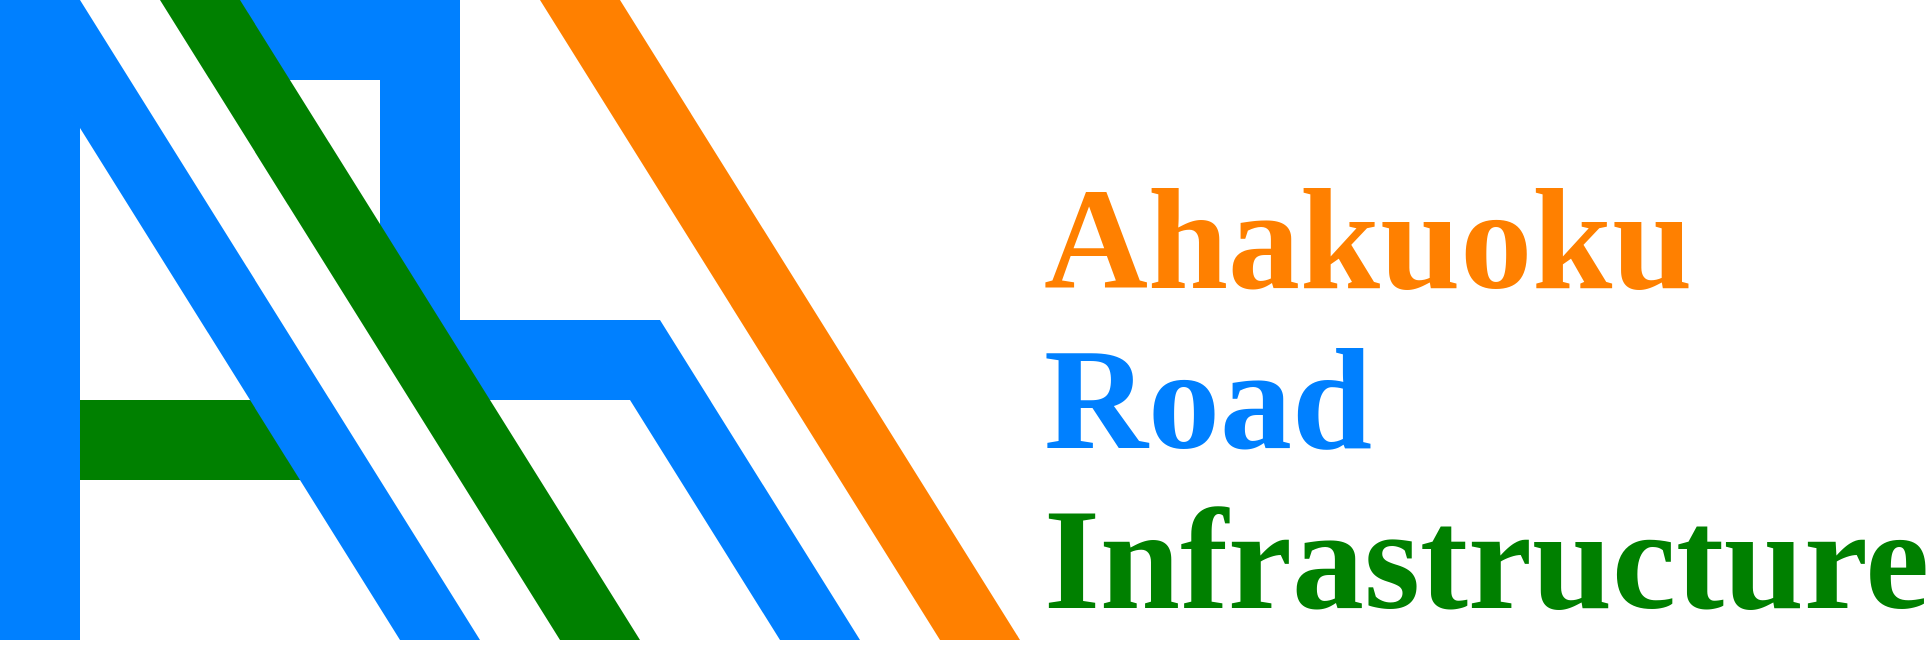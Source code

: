 <mxfile version="15.4.0" type="device" pages="2"><diagram name="カラー" id="FHsQ5No95vfaNXaf8AFS"><mxGraphModel dx="1422" dy="822" grid="1" gridSize="10" guides="1" tooltips="1" connect="1" arrows="1" fold="1" page="1" pageScale="1" pageWidth="1050" pageHeight="400" math="0" shadow="0"><root><mxCell id="mIPFVQj8EjQaW5cnWsFp-0"/><mxCell id="mIPFVQj8EjQaW5cnWsFp-1" parent="mIPFVQj8EjQaW5cnWsFp-0"/><mxCell id="mIPFVQj8EjQaW5cnWsFp-2" value="" style="rounded=0;whiteSpace=wrap;html=1;fillColor=#008000;strokeColor=none;" vertex="1" parent="mIPFVQj8EjQaW5cnWsFp-1"><mxGeometry x="60" y="240" width="140" height="40" as="geometry"/></mxCell><mxCell id="mIPFVQj8EjQaW5cnWsFp-3" value="" style="rounded=0;whiteSpace=wrap;html=1;strokeColor=none;fillColor=#0080FF;" vertex="1" parent="mIPFVQj8EjQaW5cnWsFp-1"><mxGeometry x="40" y="40" width="40" height="320" as="geometry"/></mxCell><mxCell id="mIPFVQj8EjQaW5cnWsFp-4" value="" style="shape=parallelogram;perimeter=parallelogramPerimeter;whiteSpace=wrap;html=1;fixedSize=1;fillColor=#0080FF;strokeColor=none;direction=east;size=200;flipH=1;" vertex="1" parent="mIPFVQj8EjQaW5cnWsFp-1"><mxGeometry x="40" y="40" width="240" height="320" as="geometry"/></mxCell><mxCell id="mIPFVQj8EjQaW5cnWsFp-5" value="" style="rounded=0;whiteSpace=wrap;html=1;fillColor=#0080FF;strokeColor=none;" vertex="1" parent="mIPFVQj8EjQaW5cnWsFp-1"><mxGeometry x="150" y="40" width="120" height="40" as="geometry"/></mxCell><mxCell id="mIPFVQj8EjQaW5cnWsFp-6" value="" style="rounded=0;whiteSpace=wrap;html=1;fillColor=#0080FF;strokeColor=none;" vertex="1" parent="mIPFVQj8EjQaW5cnWsFp-1"><mxGeometry x="230" y="40" width="40" height="170" as="geometry"/></mxCell><mxCell id="mIPFVQj8EjQaW5cnWsFp-7" value="" style="rounded=0;whiteSpace=wrap;html=1;fillColor=#0080FF;strokeColor=none;" vertex="1" parent="mIPFVQj8EjQaW5cnWsFp-1"><mxGeometry x="260" y="200" width="110" height="40" as="geometry"/></mxCell><mxCell id="mIPFVQj8EjQaW5cnWsFp-8" value="" style="shape=parallelogram;perimeter=parallelogramPerimeter;whiteSpace=wrap;html=1;fixedSize=1;fillColor=#0080FF;strokeColor=none;direction=east;size=100;flipH=1;" vertex="1" parent="mIPFVQj8EjQaW5cnWsFp-1"><mxGeometry x="330" y="200" width="140" height="160" as="geometry"/></mxCell><mxCell id="mIPFVQj8EjQaW5cnWsFp-9" value="" style="shape=parallelogram;perimeter=parallelogramPerimeter;whiteSpace=wrap;html=1;fixedSize=1;fillColor=#FF8000;strokeColor=none;direction=east;size=200;flipH=1;" vertex="1" parent="mIPFVQj8EjQaW5cnWsFp-1"><mxGeometry x="310" y="40" width="240" height="320" as="geometry"/></mxCell><mxCell id="mIPFVQj8EjQaW5cnWsFp-10" value="Ahakuoku" style="text;html=1;strokeColor=none;fillColor=none;align=left;verticalAlign=middle;whiteSpace=wrap;rounded=0;fontSize=72;fontColor=#FF8000;fontFamily=Bahnschrift;fontStyle=1" vertex="1" parent="mIPFVQj8EjQaW5cnWsFp-1"><mxGeometry x="560" y="120" width="440" height="80" as="geometry"/></mxCell><mxCell id="mIPFVQj8EjQaW5cnWsFp-11" value="Road" style="text;html=1;strokeColor=none;fillColor=none;align=left;verticalAlign=middle;whiteSpace=wrap;rounded=0;fontSize=72;fontColor=#0080FF;fontFamily=Bahnschrift;fontStyle=1" vertex="1" parent="mIPFVQj8EjQaW5cnWsFp-1"><mxGeometry x="560" y="200" width="440" height="80" as="geometry"/></mxCell><mxCell id="mIPFVQj8EjQaW5cnWsFp-12" value="Infrastructure" style="text;html=1;strokeColor=none;fillColor=none;align=left;verticalAlign=middle;whiteSpace=wrap;rounded=0;fontSize=72;fontColor=#008000;fontFamily=Bahnschrift;fontStyle=1" vertex="1" parent="mIPFVQj8EjQaW5cnWsFp-1"><mxGeometry x="560" y="280" width="440" height="80" as="geometry"/></mxCell><mxCell id="mIPFVQj8EjQaW5cnWsFp-13" value="" style="shape=parallelogram;perimeter=parallelogramPerimeter;whiteSpace=wrap;html=1;fixedSize=1;fillColor=#008000;strokeColor=none;direction=east;size=200;flipH=1;" vertex="1" parent="mIPFVQj8EjQaW5cnWsFp-1"><mxGeometry x="120" y="40" width="240" height="320" as="geometry"/></mxCell></root></mxGraphModel></diagram><diagram name="黒" id="8BT9h8DMcbOiKWcXc1oh"><mxGraphModel dx="1673" dy="967" grid="1" gridSize="10" guides="1" tooltips="1" connect="1" arrows="1" fold="1" page="1" pageScale="1" pageWidth="1050" pageHeight="400" math="0" shadow="0"><root><mxCell id="VkPLYK6Lpm5zLAqyFbrX-0"/><mxCell id="VkPLYK6Lpm5zLAqyFbrX-1" parent="VkPLYK6Lpm5zLAqyFbrX-0"/><mxCell id="VkPLYK6Lpm5zLAqyFbrX-2" value="" style="rounded=0;whiteSpace=wrap;html=1;fillColor=#000000;strokeColor=none;" vertex="1" parent="VkPLYK6Lpm5zLAqyFbrX-1"><mxGeometry x="60" y="240" width="140" height="40" as="geometry"/></mxCell><mxCell id="VkPLYK6Lpm5zLAqyFbrX-3" value="" style="rounded=0;whiteSpace=wrap;html=1;strokeColor=none;fillColor=#000000;" vertex="1" parent="VkPLYK6Lpm5zLAqyFbrX-1"><mxGeometry x="40" y="40" width="40" height="320" as="geometry"/></mxCell><mxCell id="VkPLYK6Lpm5zLAqyFbrX-4" value="" style="shape=parallelogram;perimeter=parallelogramPerimeter;whiteSpace=wrap;html=1;fixedSize=1;fillColor=#000000;strokeColor=none;direction=east;size=200;flipH=1;" vertex="1" parent="VkPLYK6Lpm5zLAqyFbrX-1"><mxGeometry x="40" y="40" width="240" height="320" as="geometry"/></mxCell><mxCell id="VkPLYK6Lpm5zLAqyFbrX-5" value="" style="rounded=0;whiteSpace=wrap;html=1;fillColor=#000000;strokeColor=none;" vertex="1" parent="VkPLYK6Lpm5zLAqyFbrX-1"><mxGeometry x="150" y="40" width="120" height="40" as="geometry"/></mxCell><mxCell id="VkPLYK6Lpm5zLAqyFbrX-6" value="" style="rounded=0;whiteSpace=wrap;html=1;fillColor=#000000;strokeColor=none;" vertex="1" parent="VkPLYK6Lpm5zLAqyFbrX-1"><mxGeometry x="230" y="40" width="40" height="170" as="geometry"/></mxCell><mxCell id="VkPLYK6Lpm5zLAqyFbrX-7" value="" style="rounded=0;whiteSpace=wrap;html=1;fillColor=#000000;strokeColor=none;" vertex="1" parent="VkPLYK6Lpm5zLAqyFbrX-1"><mxGeometry x="260" y="200" width="110" height="40" as="geometry"/></mxCell><mxCell id="VkPLYK6Lpm5zLAqyFbrX-8" value="" style="shape=parallelogram;perimeter=parallelogramPerimeter;whiteSpace=wrap;html=1;fixedSize=1;fillColor=#000000;strokeColor=none;direction=east;size=100;flipH=1;" vertex="1" parent="VkPLYK6Lpm5zLAqyFbrX-1"><mxGeometry x="330" y="200" width="140" height="160" as="geometry"/></mxCell><mxCell id="VkPLYK6Lpm5zLAqyFbrX-9" value="" style="shape=parallelogram;perimeter=parallelogramPerimeter;whiteSpace=wrap;html=1;fixedSize=1;fillColor=#000000;strokeColor=none;direction=east;size=200;flipH=1;" vertex="1" parent="VkPLYK6Lpm5zLAqyFbrX-1"><mxGeometry x="310" y="40" width="240" height="320" as="geometry"/></mxCell><mxCell id="VkPLYK6Lpm5zLAqyFbrX-10" value="Ahakuoku" style="text;html=1;strokeColor=none;fillColor=none;align=left;verticalAlign=middle;whiteSpace=wrap;rounded=0;fontSize=72;fontColor=#000000;fontFamily=Bahnschrift;fontStyle=1" vertex="1" parent="VkPLYK6Lpm5zLAqyFbrX-1"><mxGeometry x="560" y="120" width="440" height="80" as="geometry"/></mxCell><mxCell id="VkPLYK6Lpm5zLAqyFbrX-11" value="Road" style="text;html=1;strokeColor=none;fillColor=none;align=left;verticalAlign=middle;whiteSpace=wrap;rounded=0;fontSize=72;fontColor=#000000;fontFamily=Bahnschrift;fontStyle=1" vertex="1" parent="VkPLYK6Lpm5zLAqyFbrX-1"><mxGeometry x="560" y="200" width="440" height="80" as="geometry"/></mxCell><mxCell id="VkPLYK6Lpm5zLAqyFbrX-12" value="Infrastructure" style="text;html=1;strokeColor=none;fillColor=none;align=left;verticalAlign=middle;whiteSpace=wrap;rounded=0;fontSize=72;fontColor=#000000;fontFamily=Bahnschrift;fontStyle=1" vertex="1" parent="VkPLYK6Lpm5zLAqyFbrX-1"><mxGeometry x="560" y="280" width="440" height="80" as="geometry"/></mxCell><mxCell id="VkPLYK6Lpm5zLAqyFbrX-13" value="" style="shape=parallelogram;perimeter=parallelogramPerimeter;whiteSpace=wrap;html=1;fixedSize=1;fillColor=#000000;strokeColor=none;direction=east;size=200;flipH=1;" vertex="1" parent="VkPLYK6Lpm5zLAqyFbrX-1"><mxGeometry x="120" y="40" width="240" height="320" as="geometry"/></mxCell></root></mxGraphModel></diagram></mxfile>